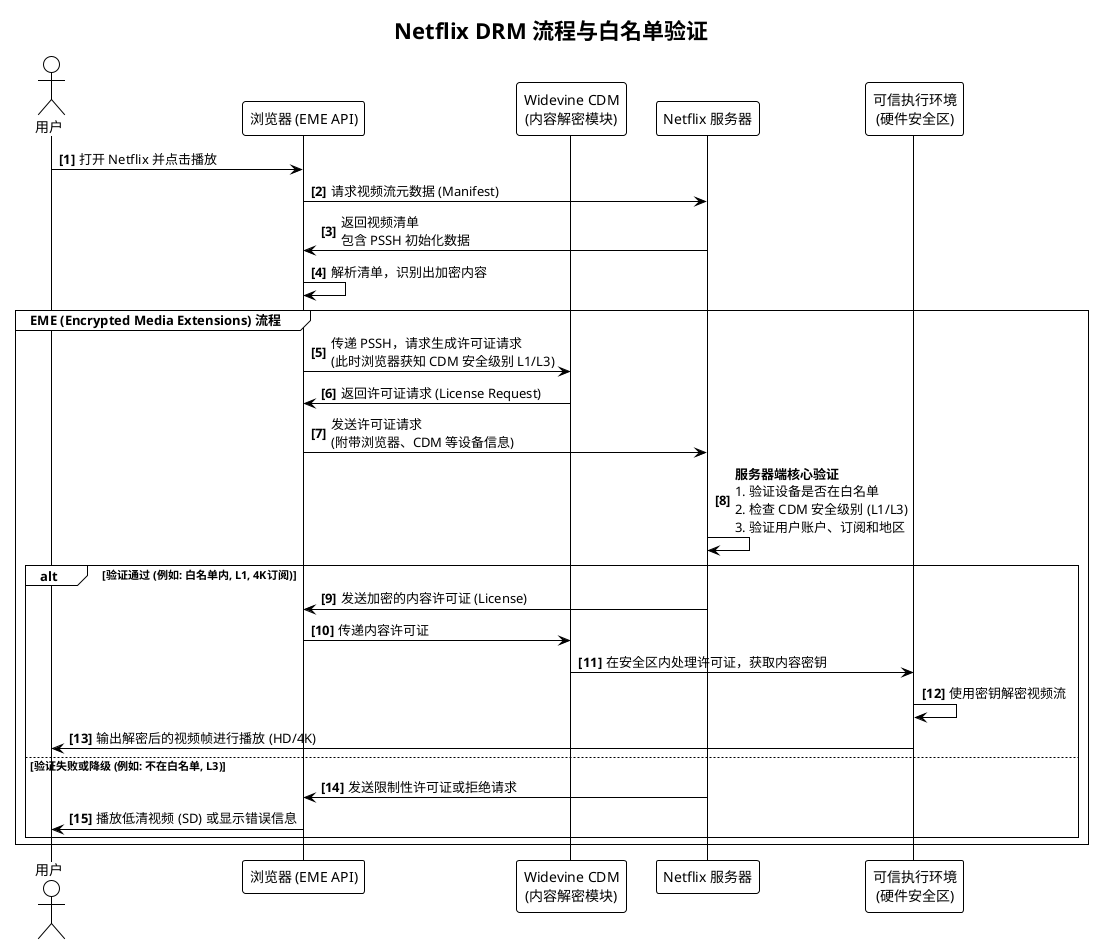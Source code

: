 @startuml
!theme plain
skinparam defaultFontName "Roboto, sans-serif"
skinparam defaultFontColor #000000

title Netflix DRM 流程与白名单验证

actor User as "用户"
participant Browser as "浏览器 (EME API)"
participant CDM as "Widevine CDM\n(内容解密模块)"
participant Netflix as "Netflix 服务器"
participant TEE as "可信执行环境\n(硬件安全区)"

autonumber "<b>[0]"

User -> Browser: 打开 Netflix 并点击播放
Browser -> Netflix: 请求视频流元数据 (Manifest)
Netflix -> Browser: 返回视频清单\n包含 PSSH 初始化数据
Browser -> Browser: 解析清单，识别出加密内容

group EME (Encrypted Media Extensions) 流程
    Browser -> CDM: 传递 PSSH，请求生成许可证请求\n(此时浏览器获知 CDM 安全级别 L1/L3)
    CDM -> Browser: 返回许可证请求 (License Request)
    Browser -> Netflix: 发送许可证请求\n(附带浏览器、CDM 等设备信息)
    Netflix -> Netflix: **服务器端核心验证**\n1. 验证设备是否在白名单\n2. 检查 CDM 安全级别 (L1/L3)\n3. 验证用户账户、订阅和地区
    alt 验证通过 (例如: 白名单内, L1, 4K订阅)
        Netflix -> Browser: 发送加密的内容许可证 (License)
        Browser -> CDM: 传递内容许可证
        CDM -> TEE: 在安全区内处理许可证，获取内容密钥
        TEE -> TEE: 使用密钥解密视频流
        TEE -> User: 输出解密后的视频帧进行播放 (HD/4K)
    else 验证失败或降级 (例如: 不在白名单, L3)
        Netflix -> Browser: 发送限制性许可证或拒绝请求
        Browser -> User: 播放低清视频 (SD) 或显示错误信息
    end
end

@enduml